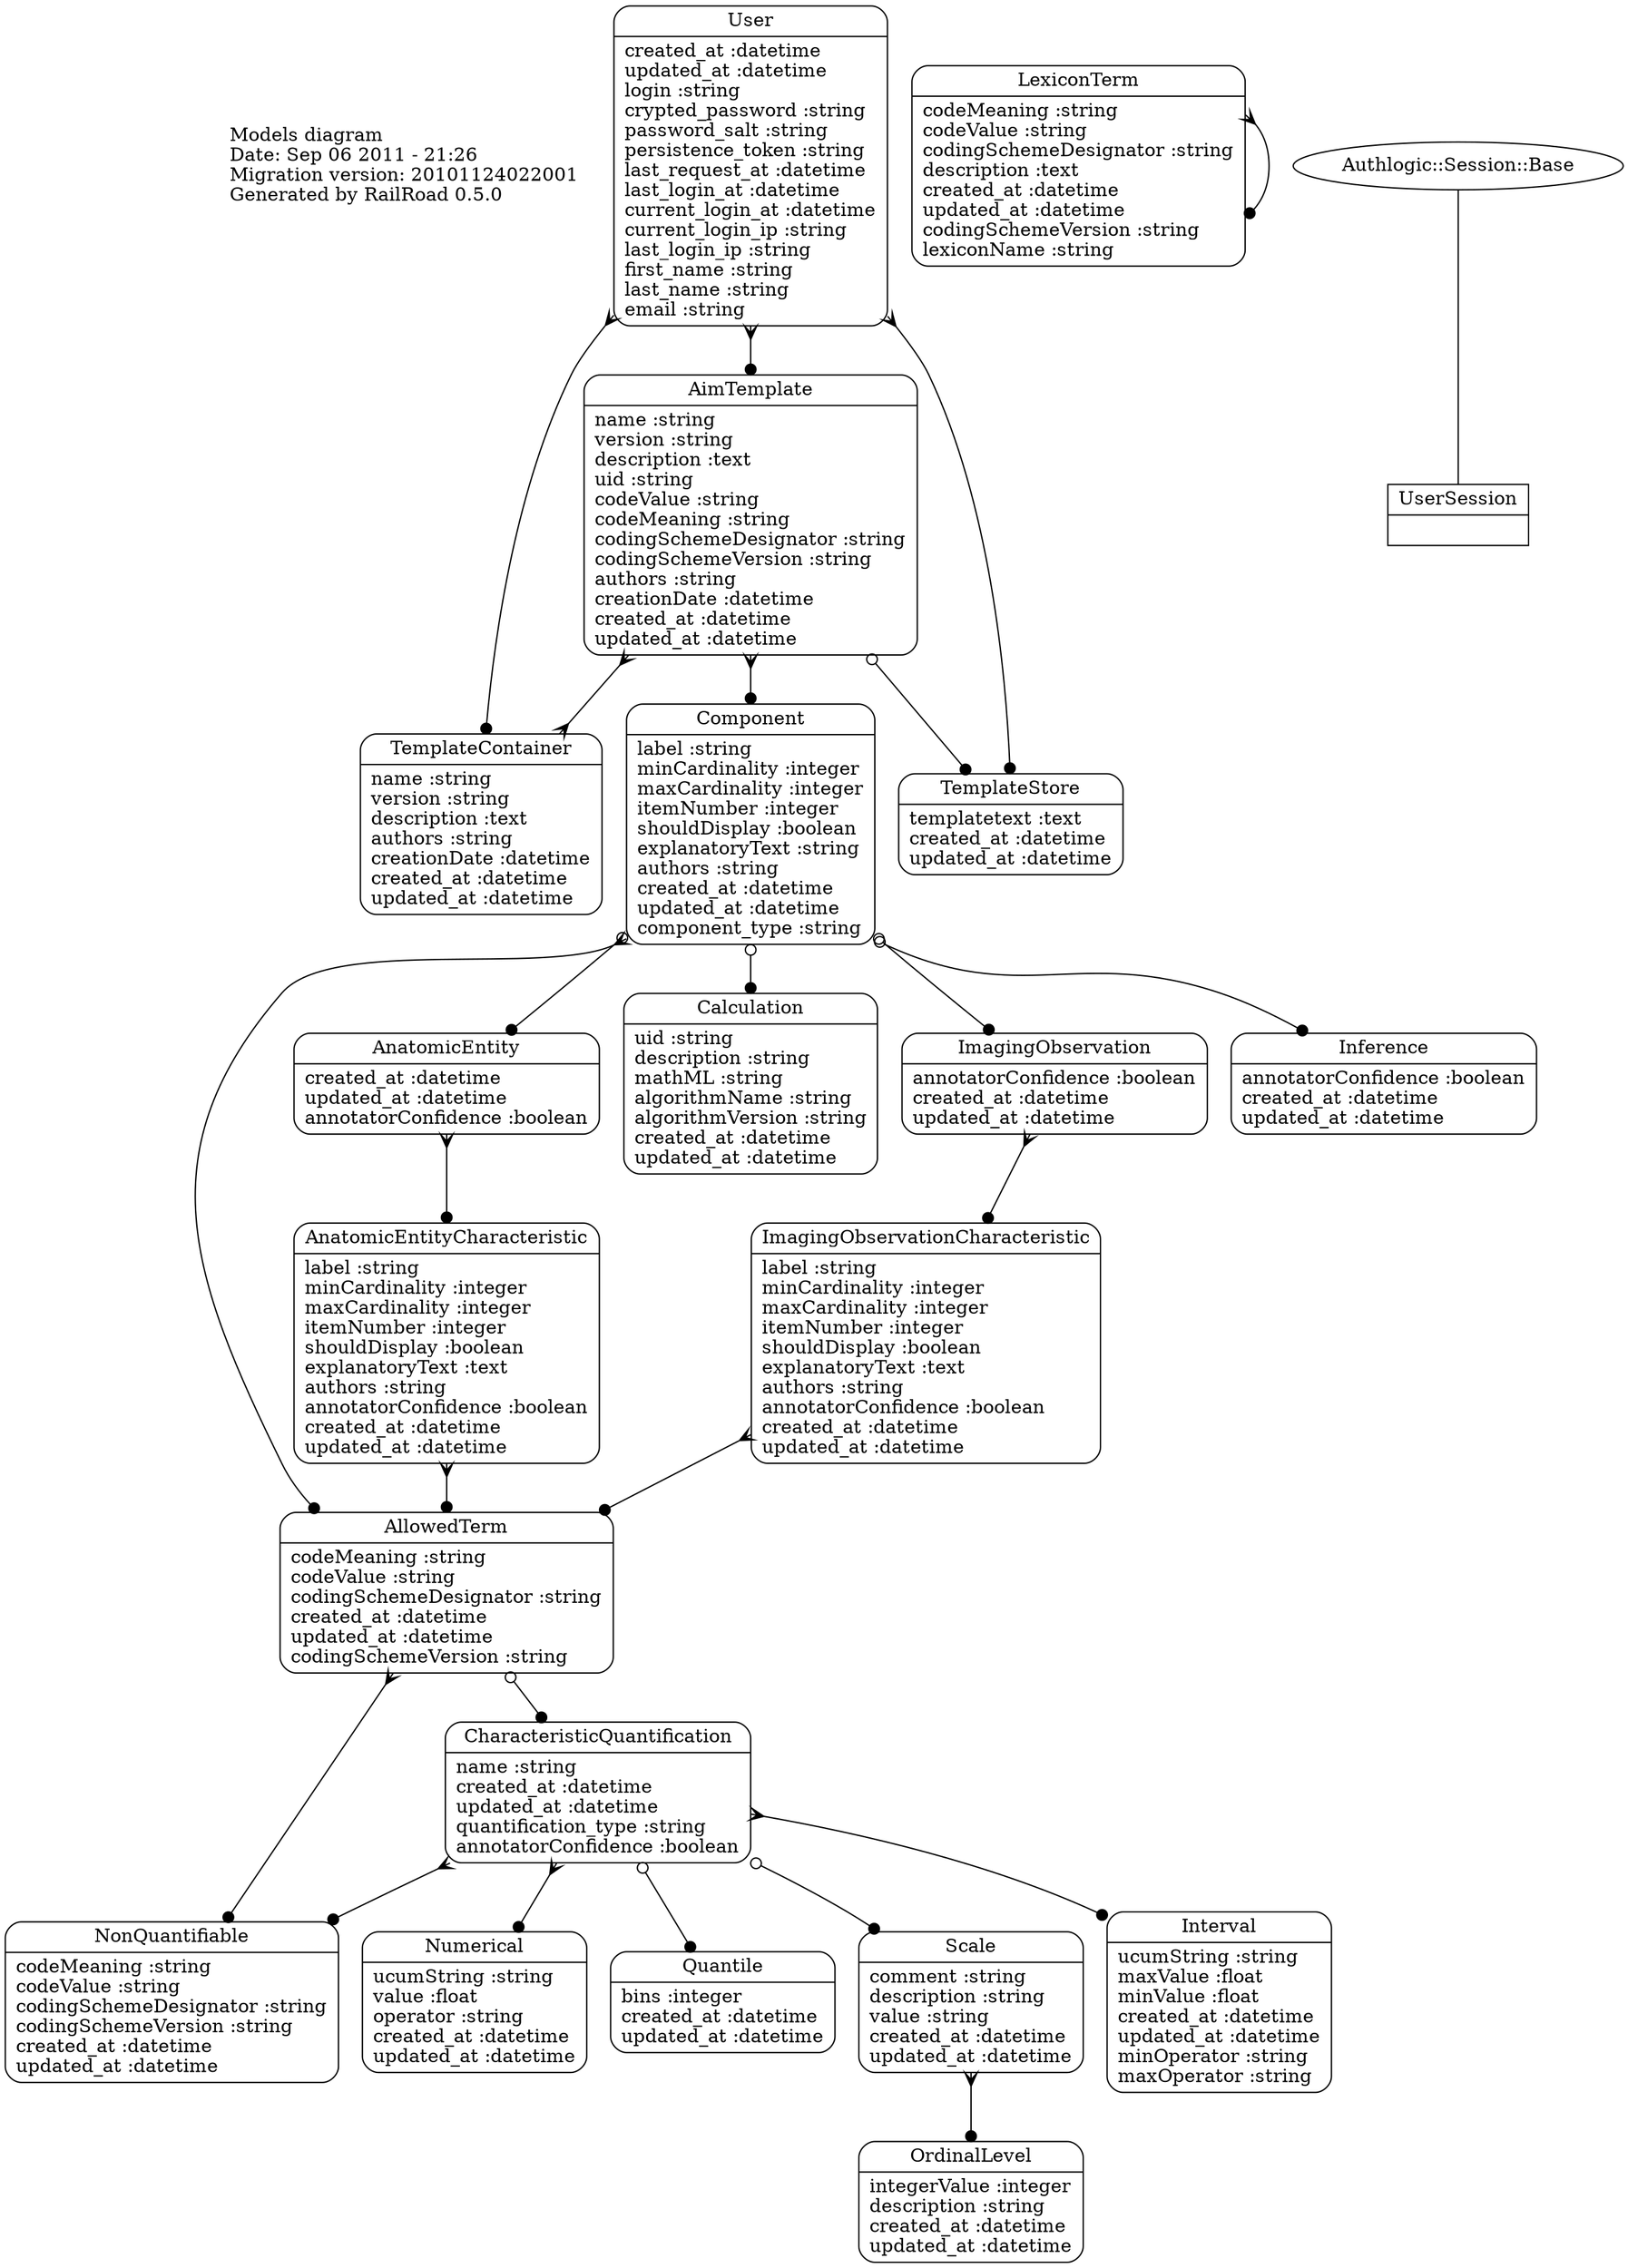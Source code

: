 digraph models_diagram {
	graph[overlap=false, splines=true]
	_diagram_info [shape="plaintext", label="Models diagram\lDate: Sep 06 2011 - 21:26\lMigration version: 20101124022001\lGenerated by RailRoad 0.5.0\l", fontsize=14]
	"AimTemplate" [shape=Mrecord, label="{AimTemplate|name :string\lversion :string\ldescription :text\luid :string\lcodeValue :string\lcodeMeaning :string\lcodingSchemeDesignator :string\lcodingSchemeVersion :string\lauthors :string\lcreationDate :datetime\lcreated_at :datetime\lupdated_at :datetime\l}"]
	"AllowedTerm" [shape=Mrecord, label="{AllowedTerm|codeMeaning :string\lcodeValue :string\lcodingSchemeDesignator :string\lcreated_at :datetime\lupdated_at :datetime\lcodingSchemeVersion :string\l}"]
	"AnatomicEntity" [shape=Mrecord, label="{AnatomicEntity|created_at :datetime\lupdated_at :datetime\lannotatorConfidence :boolean\l}"]
	"AnatomicEntityCharacteristic" [shape=Mrecord, label="{AnatomicEntityCharacteristic|label :string\lminCardinality :integer\lmaxCardinality :integer\litemNumber :integer\lshouldDisplay :boolean\lexplanatoryText :text\lauthors :string\lannotatorConfidence :boolean\lcreated_at :datetime\lupdated_at :datetime\l}"]
	"Calculation" [shape=Mrecord, label="{Calculation|uid :string\ldescription :string\lmathML :string\lalgorithmName :string\lalgorithmVersion :string\lcreated_at :datetime\lupdated_at :datetime\l}"]
	"CharacteristicQuantification" [shape=Mrecord, label="{CharacteristicQuantification|name :string\lcreated_at :datetime\lupdated_at :datetime\lquantification_type :string\lannotatorConfidence :boolean\l}"]
	"Component" [shape=Mrecord, label="{Component|label :string\lminCardinality :integer\lmaxCardinality :integer\litemNumber :integer\lshouldDisplay :boolean\lexplanatoryText :string\lauthors :string\lcreated_at :datetime\lupdated_at :datetime\lcomponent_type :string\l}"]
	"ImagingObservation" [shape=Mrecord, label="{ImagingObservation|annotatorConfidence :boolean\lcreated_at :datetime\lupdated_at :datetime\l}"]
	"ImagingObservationCharacteristic" [shape=Mrecord, label="{ImagingObservationCharacteristic|label :string\lminCardinality :integer\lmaxCardinality :integer\litemNumber :integer\lshouldDisplay :boolean\lexplanatoryText :text\lauthors :string\lannotatorConfidence :boolean\lcreated_at :datetime\lupdated_at :datetime\l}"]
	"Inference" [shape=Mrecord, label="{Inference|annotatorConfidence :boolean\lcreated_at :datetime\lupdated_at :datetime\l}"]
	"Interval" [shape=Mrecord, label="{Interval|ucumString :string\lmaxValue :float\lminValue :float\lcreated_at :datetime\lupdated_at :datetime\lminOperator :string\lmaxOperator :string\l}"]
	"LexiconTerm" [shape=Mrecord, label="{LexiconTerm|codeMeaning :string\lcodeValue :string\lcodingSchemeDesignator :string\ldescription :text\lcreated_at :datetime\lupdated_at :datetime\lcodingSchemeVersion :string\llexiconName :string\l}"]
	"NonQuantifiable" [shape=Mrecord, label="{NonQuantifiable|codeMeaning :string\lcodeValue :string\lcodingSchemeDesignator :string\lcodingSchemeVersion :string\lcreated_at :datetime\lupdated_at :datetime\l}"]
	"Numerical" [shape=Mrecord, label="{Numerical|ucumString :string\lvalue :float\loperator :string\lcreated_at :datetime\lupdated_at :datetime\l}"]
	"OrdinalLevel" [shape=Mrecord, label="{OrdinalLevel|integerValue :integer\ldescription :string\lcreated_at :datetime\lupdated_at :datetime\l}"]
	"Quantile" [shape=Mrecord, label="{Quantile|bins :integer\lcreated_at :datetime\lupdated_at :datetime\l}"]
	"Scale" [shape=Mrecord, label="{Scale|comment :string\ldescription :string\lvalue :string\lcreated_at :datetime\lupdated_at :datetime\l}"]
	"TemplateContainer" [shape=Mrecord, label="{TemplateContainer|name :string\lversion :string\ldescription :text\lauthors :string\lcreationDate :datetime\lcreated_at :datetime\lupdated_at :datetime\l}"]
	"TemplateStore" [shape=Mrecord, label="{TemplateStore|templatetext :text\lcreated_at :datetime\lupdated_at :datetime\l}"]
	"User" [shape=Mrecord, label="{User|created_at :datetime\lupdated_at :datetime\llogin :string\lcrypted_password :string\lpassword_salt :string\lpersistence_token :string\llast_request_at :datetime\llast_login_at :datetime\lcurrent_login_at :datetime\lcurrent_login_ip :string\llast_login_ip :string\lfirst_name :string\llast_name :string\lemail :string\l}"]
	"UserSession" [shape=record, label="{UserSession|}"]
	"AimTemplate" -> "TemplateStore" [arrowtail=odot, arrowhead=dot, dir=both]
	"AimTemplate" -> "Component" [arrowtail=crow, arrowhead=dot, dir=both]
	"AimTemplate" -> "TemplateContainer" [arrowtail=crow, arrowhead=crow, dir=both]
	"AllowedTerm" -> "NonQuantifiable" [arrowtail=crow, arrowhead=dot, dir=both]
	"AllowedTerm" -> "CharacteristicQuantification" [arrowtail=odot, arrowhead=dot, dir=both]
	"AnatomicEntity" -> "AnatomicEntityCharacteristic" [arrowtail=crow, arrowhead=dot, dir=both]
	"AnatomicEntityCharacteristic" -> "AllowedTerm" [arrowtail=crow, arrowhead=dot, dir=both]
	"CharacteristicQuantification" -> "Numerical" [arrowtail=crow, arrowhead=dot, dir=both]
	"CharacteristicQuantification" -> "NonQuantifiable" [arrowtail=crow, arrowhead=dot, dir=both]
	"CharacteristicQuantification" -> "Interval" [arrowtail=crow, arrowhead=dot, dir=both]
	"CharacteristicQuantification" -> "Quantile" [arrowtail=odot, arrowhead=dot, dir=both]
	"CharacteristicQuantification" -> "Scale" [arrowtail=odot, arrowhead=dot, dir=both]
	"Component" -> "ImagingObservation" [arrowtail=odot, arrowhead=dot, dir=both]
	"Component" -> "AnatomicEntity" [arrowtail=odot, arrowhead=dot, dir=both]
	"Component" -> "Inference" [arrowtail=odot, arrowhead=dot, dir=both]
	"Component" -> "Calculation" [arrowtail=odot, arrowhead=dot, dir=both]
	"Component" -> "AllowedTerm" [arrowtail=crow, arrowhead=dot, dir=both]
	"ImagingObservation" -> "ImagingObservationCharacteristic" [arrowtail=crow, arrowhead=dot, dir=both]
	"ImagingObservationCharacteristic" -> "AllowedTerm" [arrowtail=crow, arrowhead=dot, dir=both]
	"LexiconTerm" -> "LexiconTerm" [arrowtail=crow, arrowhead=dot, dir=both]
	"Scale" -> "OrdinalLevel" [arrowtail=crow, arrowhead=dot, dir=both]
	"User" -> "AimTemplate" [arrowtail=crow, arrowhead=dot, dir=both]
	"User" -> "TemplateStore" [arrowtail=crow, arrowhead=dot, dir=both]
	"User" -> "TemplateContainer" [arrowtail=crow, arrowhead=dot, dir=both]
	"Authlogic::Session::Base" -> "UserSession" [label="", arrowhead="none", arrowtail="onormal"]
}
digraph models_diagram {
	graph[overlap=false, splines=true]
	_diagram_info [shape="plaintext", label="Models diagram\lDate: Sep 06 2011 - 21:28\lMigration version: 20101124022001\lGenerated by RailRoad 0.5.0\l", fontsize=14]
	"AimTemplate" [shape=Mrecord, label="{AimTemplate|name :string\lversion :string\ldescription :text\luid :string\lcodeValue :string\lcodeMeaning :string\lcodingSchemeDesignator :string\lcodingSchemeVersion :string\lauthors :string\lcreationDate :datetime\l}"]
	"AllowedTerm" [shape=Mrecord, label="{AllowedTerm|codeMeaning :string\lcodeValue :string\lcodingSchemeDesignator :string\lcodingSchemeVersion :string\l}"]
	"AnatomicEntity" [shape=Mrecord, label="{AnatomicEntity|annotatorConfidence :boolean\l}"]
	"AnatomicEntityCharacteristic" [shape=Mrecord, label="{AnatomicEntityCharacteristic|label :string\lminCardinality :integer\lmaxCardinality :integer\litemNumber :integer\lshouldDisplay :boolean\lexplanatoryText :text\lauthors :string\lannotatorConfidence :boolean\l}"]
	"Calculation" [shape=Mrecord, label="{Calculation|uid :string\ldescription :string\lmathML :string\lalgorithmName :string\lalgorithmVersion :string\l}"]
	"CharacteristicQuantification" [shape=Mrecord, label="{CharacteristicQuantification|name :string\lquantification_type :string\lannotatorConfidence :boolean\l}"]
	"Component" [shape=Mrecord, label="{Component|label :string\lminCardinality :integer\lmaxCardinality :integer\litemNumber :integer\lshouldDisplay :boolean\lexplanatoryText :string\lauthors :string\lcomponent_type :string\l}"]
	"ImagingObservation" [shape=Mrecord, label="{ImagingObservation|annotatorConfidence :boolean\l}"]
	"ImagingObservationCharacteristic" [shape=Mrecord, label="{ImagingObservationCharacteristic|label :string\lminCardinality :integer\lmaxCardinality :integer\litemNumber :integer\lshouldDisplay :boolean\lexplanatoryText :text\lauthors :string\lannotatorConfidence :boolean\l}"]
	"Inference" [shape=Mrecord, label="{Inference|annotatorConfidence :boolean\l}"]
	"Interval" [shape=Mrecord, label="{Interval|ucumString :string\lmaxValue :float\lminValue :float\lminOperator :string\lmaxOperator :string\l}"]
	"LexiconTerm" [shape=Mrecord, label="{LexiconTerm|codeMeaning :string\lcodeValue :string\lcodingSchemeDesignator :string\ldescription :text\lcodingSchemeVersion :string\llexiconName :string\l}"]
	"NonQuantifiable" [shape=Mrecord, label="{NonQuantifiable|codeMeaning :string\lcodeValue :string\lcodingSchemeDesignator :string\lcodingSchemeVersion :string\l}"]
	"Numerical" [shape=Mrecord, label="{Numerical|ucumString :string\lvalue :float\loperator :string\l}"]
	"OrdinalLevel" [shape=Mrecord, label="{OrdinalLevel|integerValue :integer\ldescription :string\l}"]
	"Quantile" [shape=Mrecord, label="{Quantile|bins :integer\l}"]
	"Scale" [shape=Mrecord, label="{Scale|comment :string\ldescription :string\lvalue :string\l}"]
	"TemplateContainer" [shape=Mrecord, label="{TemplateContainer|name :string\lversion :string\ldescription :text\lauthors :string\lcreationDate :datetime\l}"]
	"TemplateStore" [shape=Mrecord, label="{TemplateStore|templatetext :text\l}"]
	"User" [shape=Mrecord, label="{User|login :string\lcrypted_password :string\lpassword_salt :string\lpersistence_token :string\llast_request_at :datetime\llast_login_at :datetime\lcurrent_login_at :datetime\lcurrent_login_ip :string\llast_login_ip :string\lfirst_name :string\llast_name :string\lemail :string\l}"]
	"UserSession" [shape=record, label="{UserSession|}"]
	"AimTemplate" -> "TemplateStore" [arrowtail=odot, arrowhead=dot, dir=both]
	"AimTemplate" -> "Component" [arrowtail=crow, arrowhead=dot, dir=both]
	"AimTemplate" -> "TemplateContainer" [arrowtail=crow, arrowhead=crow, dir=both]
	"AllowedTerm" -> "NonQuantifiable" [arrowtail=crow, arrowhead=dot, dir=both]
	"AllowedTerm" -> "CharacteristicQuantification" [arrowtail=odot, arrowhead=dot, dir=both]
	"AnatomicEntity" -> "AnatomicEntityCharacteristic" [arrowtail=crow, arrowhead=dot, dir=both]
	"AnatomicEntityCharacteristic" -> "AllowedTerm" [arrowtail=crow, arrowhead=dot, dir=both]
	"CharacteristicQuantification" -> "Numerical" [arrowtail=crow, arrowhead=dot, dir=both]
	"CharacteristicQuantification" -> "NonQuantifiable" [arrowtail=crow, arrowhead=dot, dir=both]
	"CharacteristicQuantification" -> "Interval" [arrowtail=crow, arrowhead=dot, dir=both]
	"CharacteristicQuantification" -> "Quantile" [arrowtail=odot, arrowhead=dot, dir=both]
	"CharacteristicQuantification" -> "Scale" [arrowtail=odot, arrowhead=dot, dir=both]
	"Component" -> "ImagingObservation" [arrowtail=odot, arrowhead=dot, dir=both]
	"Component" -> "AnatomicEntity" [arrowtail=odot, arrowhead=dot, dir=both]
	"Component" -> "Inference" [arrowtail=odot, arrowhead=dot, dir=both]
	"Component" -> "Calculation" [arrowtail=odot, arrowhead=dot, dir=both]
	"Component" -> "AllowedTerm" [arrowtail=crow, arrowhead=dot, dir=both]
	"ImagingObservation" -> "ImagingObservationCharacteristic" [arrowtail=crow, arrowhead=dot, dir=both]
	"ImagingObservationCharacteristic" -> "AllowedTerm" [arrowtail=crow, arrowhead=dot, dir=both]
	"LexiconTerm" -> "LexiconTerm" [arrowtail=crow, arrowhead=dot, dir=both]
	"Scale" -> "OrdinalLevel" [arrowtail=crow, arrowhead=dot, dir=both]
	"User" -> "AimTemplate" [arrowtail=crow, arrowhead=dot, dir=both]
	"User" -> "TemplateStore" [arrowtail=crow, arrowhead=dot, dir=both]
	"User" -> "TemplateContainer" [arrowtail=crow, arrowhead=dot, dir=both]
	"Authlogic::Session::Base" -> "UserSession" [label="", arrowhead="none", arrowtail="onormal"]
}
digraph models_diagram {
	graph[overlap=false, splines=true]
	_diagram_info [shape="plaintext", label="Models diagram\lDate: Sep 06 2011 - 21:29\lMigration version: 20101124022001\lGenerated by RailRoad 0.5.0\l", fontsize=14]
	"AimTemplate" [shape=Mrecord, label="{AimTemplate|name :string\lversion :string\ldescription :text\luid :string\lcodeValue :string\lcodeMeaning :string\lcodingSchemeDesignator :string\lcodingSchemeVersion :string\lauthors :string\lcreationDate :datetime\lcreated_at :datetime\lupdated_at :datetime\l}"]
	"AllowedTerm" [shape=Mrecord, label="{AllowedTerm|codeMeaning :string\lcodeValue :string\lcodingSchemeDesignator :string\lcreated_at :datetime\lupdated_at :datetime\lcodingSchemeVersion :string\l}"]
	"AnatomicEntity" [shape=Mrecord, label="{AnatomicEntity|created_at :datetime\lupdated_at :datetime\lannotatorConfidence :boolean\l}"]
	"AnatomicEntityCharacteristic" [shape=Mrecord, label="{AnatomicEntityCharacteristic|label :string\lminCardinality :integer\lmaxCardinality :integer\litemNumber :integer\lshouldDisplay :boolean\lexplanatoryText :text\lauthors :string\lannotatorConfidence :boolean\lcreated_at :datetime\lupdated_at :datetime\l}"]
	"Calculation" [shape=Mrecord, label="{Calculation|uid :string\ldescription :string\lmathML :string\lalgorithmName :string\lalgorithmVersion :string\lcreated_at :datetime\lupdated_at :datetime\l}"]
	"CharacteristicQuantification" [shape=Mrecord, label="{CharacteristicQuantification|name :string\lcreated_at :datetime\lupdated_at :datetime\lquantification_type :string\lannotatorConfidence :boolean\l}"]
	"Component" [shape=Mrecord, label="{Component|label :string\lminCardinality :integer\lmaxCardinality :integer\litemNumber :integer\lshouldDisplay :boolean\lexplanatoryText :string\lauthors :string\lcreated_at :datetime\lupdated_at :datetime\lcomponent_type :string\l}"]
	"ImagingObservation" [shape=Mrecord, label="{ImagingObservation|annotatorConfidence :boolean\lcreated_at :datetime\lupdated_at :datetime\l}"]
	"ImagingObservationCharacteristic" [shape=Mrecord, label="{ImagingObservationCharacteristic|label :string\lminCardinality :integer\lmaxCardinality :integer\litemNumber :integer\lshouldDisplay :boolean\lexplanatoryText :text\lauthors :string\lannotatorConfidence :boolean\lcreated_at :datetime\lupdated_at :datetime\l}"]
	"Inference" [shape=Mrecord, label="{Inference|annotatorConfidence :boolean\lcreated_at :datetime\lupdated_at :datetime\l}"]
	"Interval" [shape=Mrecord, label="{Interval|ucumString :string\lmaxValue :float\lminValue :float\lcreated_at :datetime\lupdated_at :datetime\lminOperator :string\lmaxOperator :string\l}"]
	"LexiconTerm" [shape=Mrecord, label="{LexiconTerm|codeMeaning :string\lcodeValue :string\lcodingSchemeDesignator :string\ldescription :text\lcreated_at :datetime\lupdated_at :datetime\lcodingSchemeVersion :string\llexiconName :string\l}"]
	"NonQuantifiable" [shape=Mrecord, label="{NonQuantifiable|codeMeaning :string\lcodeValue :string\lcodingSchemeDesignator :string\lcodingSchemeVersion :string\lcreated_at :datetime\lupdated_at :datetime\l}"]
	"Numerical" [shape=Mrecord, label="{Numerical|ucumString :string\lvalue :float\loperator :string\lcreated_at :datetime\lupdated_at :datetime\l}"]
	"OrdinalLevel" [shape=Mrecord, label="{OrdinalLevel|integerValue :integer\ldescription :string\lcreated_at :datetime\lupdated_at :datetime\l}"]
	"Quantile" [shape=Mrecord, label="{Quantile|bins :integer\lcreated_at :datetime\lupdated_at :datetime\l}"]
	"Scale" [shape=Mrecord, label="{Scale|comment :string\ldescription :string\lvalue :string\lcreated_at :datetime\lupdated_at :datetime\l}"]
	"TemplateContainer" [shape=Mrecord, label="{TemplateContainer|name :string\lversion :string\ldescription :text\lauthors :string\lcreationDate :datetime\lcreated_at :datetime\lupdated_at :datetime\l}"]
	"TemplateStore" [shape=Mrecord, label="{TemplateStore|templatetext :text\lcreated_at :datetime\lupdated_at :datetime\l}"]
	"User" [shape=Mrecord, label="{User|created_at :datetime\lupdated_at :datetime\llogin :string\lcrypted_password :string\lpassword_salt :string\lpersistence_token :string\llast_request_at :datetime\llast_login_at :datetime\lcurrent_login_at :datetime\lcurrent_login_ip :string\llast_login_ip :string\lfirst_name :string\llast_name :string\lemail :string\l}"]
	"UserSession" [shape=box, style=dotted, label="UserSession"]
	"AimTemplate" -> "TemplateStore" [arrowtail=odot, arrowhead=dot, dir=both]
	"AimTemplate" -> "Component" [arrowtail=crow, arrowhead=dot, dir=both]
	"AimTemplate" -> "TemplateContainer" [arrowtail=crow, arrowhead=crow, dir=both]
	"AllowedTerm" -> "NonQuantifiable" [arrowtail=crow, arrowhead=dot, dir=both]
	"AllowedTerm" -> "CharacteristicQuantification" [arrowtail=odot, arrowhead=dot, dir=both]
	"AnatomicEntity" -> "AnatomicEntityCharacteristic" [arrowtail=crow, arrowhead=dot, dir=both]
	"AnatomicEntityCharacteristic" -> "AllowedTerm" [arrowtail=crow, arrowhead=dot, dir=both]
	"CharacteristicQuantification" -> "Numerical" [arrowtail=crow, arrowhead=dot, dir=both]
	"CharacteristicQuantification" -> "NonQuantifiable" [arrowtail=crow, arrowhead=dot, dir=both]
	"CharacteristicQuantification" -> "Interval" [arrowtail=crow, arrowhead=dot, dir=both]
	"CharacteristicQuantification" -> "Quantile" [arrowtail=odot, arrowhead=dot, dir=both]
	"CharacteristicQuantification" -> "Scale" [arrowtail=odot, arrowhead=dot, dir=both]
	"Component" -> "ImagingObservation" [arrowtail=odot, arrowhead=dot, dir=both]
	"Component" -> "AnatomicEntity" [arrowtail=odot, arrowhead=dot, dir=both]
	"Component" -> "Inference" [arrowtail=odot, arrowhead=dot, dir=both]
	"Component" -> "Calculation" [arrowtail=odot, arrowhead=dot, dir=both]
	"Component" -> "AllowedTerm" [arrowtail=crow, arrowhead=dot, dir=both]
	"ImagingObservation" -> "ImagingObservationCharacteristic" [arrowtail=crow, arrowhead=dot, dir=both]
	"ImagingObservationCharacteristic" -> "AllowedTerm" [arrowtail=crow, arrowhead=dot, dir=both]
	"LexiconTerm" -> "LexiconTerm" [arrowtail=crow, arrowhead=dot, dir=both]
	"Scale" -> "OrdinalLevel" [arrowtail=crow, arrowhead=dot, dir=both]
	"User" -> "AimTemplate" [arrowtail=crow, arrowhead=dot, dir=both]
	"User" -> "TemplateStore" [arrowtail=crow, arrowhead=dot, dir=both]
	"User" -> "TemplateContainer" [arrowtail=crow, arrowhead=dot, dir=both]
}
digraph models_diagram {
	graph[overlap=false, splines=true]
	"AimTemplate" [shape=Mrecord, label="{AimTemplate|name :string\lversion :string\ldescription :text\luid :string\lcodeValue :string\lcodeMeaning :string\lcodingSchemeDesignator :string\lcodingSchemeVersion :string\lauthors :string\lcreationDate :datetime\lcreated_at :datetime\lupdated_at :datetime\l}"]
	"AllowedTerm" [shape=Mrecord, label="{AllowedTerm|codeMeaning :string\lcodeValue :string\lcodingSchemeDesignator :string\lcreated_at :datetime\lupdated_at :datetime\lcodingSchemeVersion :string\l}"]
	"AnatomicEntity" [shape=Mrecord, label="{AnatomicEntity|created_at :datetime\lupdated_at :datetime\lannotatorConfidence :boolean\l}"]
	"AnatomicEntityCharacteristic" [shape=Mrecord, label="{AnatomicEntityCharacteristic|label :string\lminCardinality :integer\lmaxCardinality :integer\litemNumber :integer\lshouldDisplay :boolean\lexplanatoryText :text\lauthors :string\lannotatorConfidence :boolean\lcreated_at :datetime\lupdated_at :datetime\l}"]
	"Calculation" [shape=Mrecord, label="{Calculation|uid :string\ldescription :string\lmathML :string\lalgorithmName :string\lalgorithmVersion :string\lcreated_at :datetime\lupdated_at :datetime\l}"]
	"CharacteristicQuantification" [shape=Mrecord, label="{CharacteristicQuantification|name :string\lcreated_at :datetime\lupdated_at :datetime\lquantification_type :string\lannotatorConfidence :boolean\l}"]
	"Component" [shape=Mrecord, label="{Component|label :string\lminCardinality :integer\lmaxCardinality :integer\litemNumber :integer\lshouldDisplay :boolean\lexplanatoryText :string\lauthors :string\lcreated_at :datetime\lupdated_at :datetime\lcomponent_type :string\l}"]
	"ImagingObservation" [shape=Mrecord, label="{ImagingObservation|annotatorConfidence :boolean\lcreated_at :datetime\lupdated_at :datetime\l}"]
	"ImagingObservationCharacteristic" [shape=Mrecord, label="{ImagingObservationCharacteristic|label :string\lminCardinality :integer\lmaxCardinality :integer\litemNumber :integer\lshouldDisplay :boolean\lexplanatoryText :text\lauthors :string\lannotatorConfidence :boolean\lcreated_at :datetime\lupdated_at :datetime\l}"]
	"Inference" [shape=Mrecord, label="{Inference|annotatorConfidence :boolean\lcreated_at :datetime\lupdated_at :datetime\l}"]
	"Interval" [shape=Mrecord, label="{Interval|ucumString :string\lmaxValue :float\lminValue :float\lcreated_at :datetime\lupdated_at :datetime\lminOperator :string\lmaxOperator :string\l}"]
	"LexiconTerm" [shape=Mrecord, label="{LexiconTerm|codeMeaning :string\lcodeValue :string\lcodingSchemeDesignator :string\ldescription :text\lcreated_at :datetime\lupdated_at :datetime\lcodingSchemeVersion :string\llexiconName :string\l}"]
	"NonQuantifiable" [shape=Mrecord, label="{NonQuantifiable|codeMeaning :string\lcodeValue :string\lcodingSchemeDesignator :string\lcodingSchemeVersion :string\lcreated_at :datetime\lupdated_at :datetime\l}"]
	"Numerical" [shape=Mrecord, label="{Numerical|ucumString :string\lvalue :float\loperator :string\lcreated_at :datetime\lupdated_at :datetime\l}"]
	"OrdinalLevel" [shape=Mrecord, label="{OrdinalLevel|integerValue :integer\ldescription :string\lcreated_at :datetime\lupdated_at :datetime\l}"]
	"Quantile" [shape=Mrecord, label="{Quantile|bins :integer\lcreated_at :datetime\lupdated_at :datetime\l}"]
	"Scale" [shape=Mrecord, label="{Scale|comment :string\ldescription :string\lvalue :string\lcreated_at :datetime\lupdated_at :datetime\l}"]
	"TemplateContainer" [shape=Mrecord, label="{TemplateContainer|name :string\lversion :string\ldescription :text\lauthors :string\lcreationDate :datetime\lcreated_at :datetime\lupdated_at :datetime\l}"]
	"TemplateStore" [shape=Mrecord, label="{TemplateStore|templatetext :text\lcreated_at :datetime\lupdated_at :datetime\l}"]
	"User" [shape=Mrecord, label="{User|created_at :datetime\lupdated_at :datetime\llogin :string\lcrypted_password :string\lpassword_salt :string\lpersistence_token :string\llast_request_at :datetime\llast_login_at :datetime\lcurrent_login_at :datetime\lcurrent_login_ip :string\llast_login_ip :string\lfirst_name :string\llast_name :string\lemail :string\l}"]
	"AimTemplate" -> "TemplateStore" [arrowtail=odot, arrowhead=dot, dir=both]
	"AimTemplate" -> "Component" [arrowtail=crow, arrowhead=dot, dir=both]
	"AimTemplate" -> "TemplateContainer" [arrowtail=crow, arrowhead=crow, dir=both]
	"AllowedTerm" -> "NonQuantifiable" [arrowtail=crow, arrowhead=dot, dir=both]
	"AllowedTerm" -> "CharacteristicQuantification" [arrowtail=odot, arrowhead=dot, dir=both]
	"AnatomicEntity" -> "AnatomicEntityCharacteristic" [arrowtail=crow, arrowhead=dot, dir=both]
	"AnatomicEntityCharacteristic" -> "AllowedTerm" [arrowtail=crow, arrowhead=dot, dir=both]
	"CharacteristicQuantification" -> "Numerical" [arrowtail=crow, arrowhead=dot, dir=both]
	"CharacteristicQuantification" -> "NonQuantifiable" [arrowtail=crow, arrowhead=dot, dir=both]
	"CharacteristicQuantification" -> "Interval" [arrowtail=crow, arrowhead=dot, dir=both]
	"CharacteristicQuantification" -> "Quantile" [arrowtail=odot, arrowhead=dot, dir=both]
	"CharacteristicQuantification" -> "Scale" [arrowtail=odot, arrowhead=dot, dir=both]
	"Component" -> "ImagingObservation" [arrowtail=odot, arrowhead=dot, dir=both]
	"Component" -> "AnatomicEntity" [arrowtail=odot, arrowhead=dot, dir=both]
	"Component" -> "Inference" [arrowtail=odot, arrowhead=dot, dir=both]
	"Component" -> "Calculation" [arrowtail=odot, arrowhead=dot, dir=both]
	"Component" -> "AllowedTerm" [arrowtail=crow, arrowhead=dot, dir=both]
	"ImagingObservation" -> "ImagingObservationCharacteristic" [arrowtail=crow, arrowhead=dot, dir=both]
	"ImagingObservationCharacteristic" -> "AllowedTerm" [arrowtail=crow, arrowhead=dot, dir=both]
	"LexiconTerm" -> "LexiconTerm" [arrowtail=crow, arrowhead=dot, dir=both]
	"Scale" -> "OrdinalLevel" [arrowtail=crow, arrowhead=dot, dir=both]
	"User" -> "AimTemplate" [arrowtail=crow, arrowhead=dot, dir=both]
	"User" -> "TemplateStore" [arrowtail=crow, arrowhead=dot, dir=both]
	"User" -> "TemplateContainer" [arrowtail=crow, arrowhead=dot, dir=both]
}
